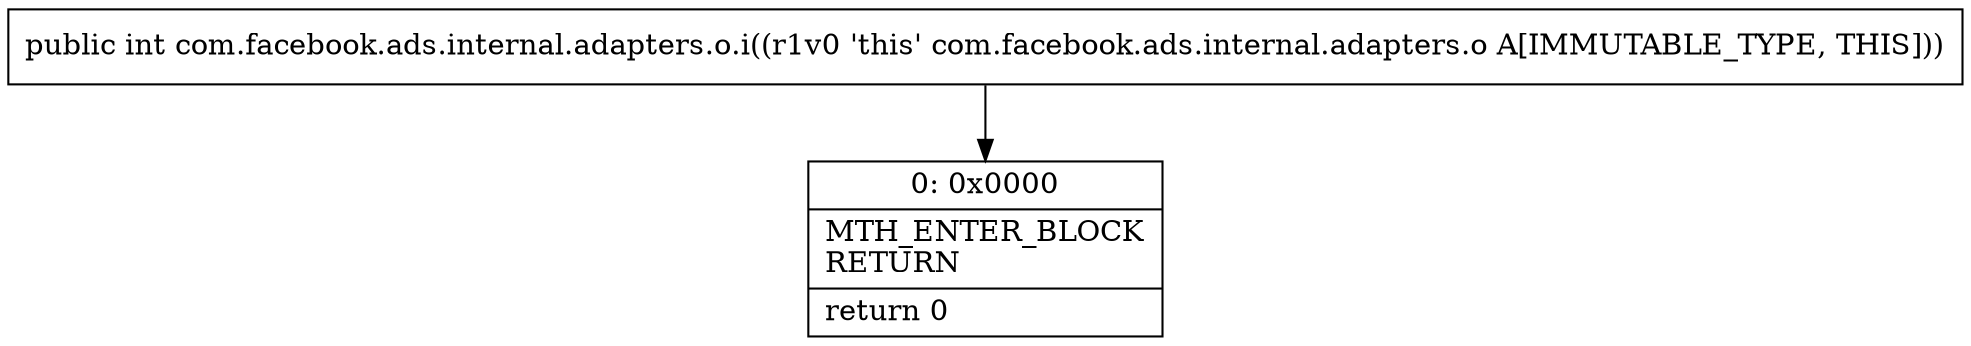 digraph "CFG forcom.facebook.ads.internal.adapters.o.i()I" {
Node_0 [shape=record,label="{0\:\ 0x0000|MTH_ENTER_BLOCK\lRETURN\l|return 0\l}"];
MethodNode[shape=record,label="{public int com.facebook.ads.internal.adapters.o.i((r1v0 'this' com.facebook.ads.internal.adapters.o A[IMMUTABLE_TYPE, THIS])) }"];
MethodNode -> Node_0;
}

